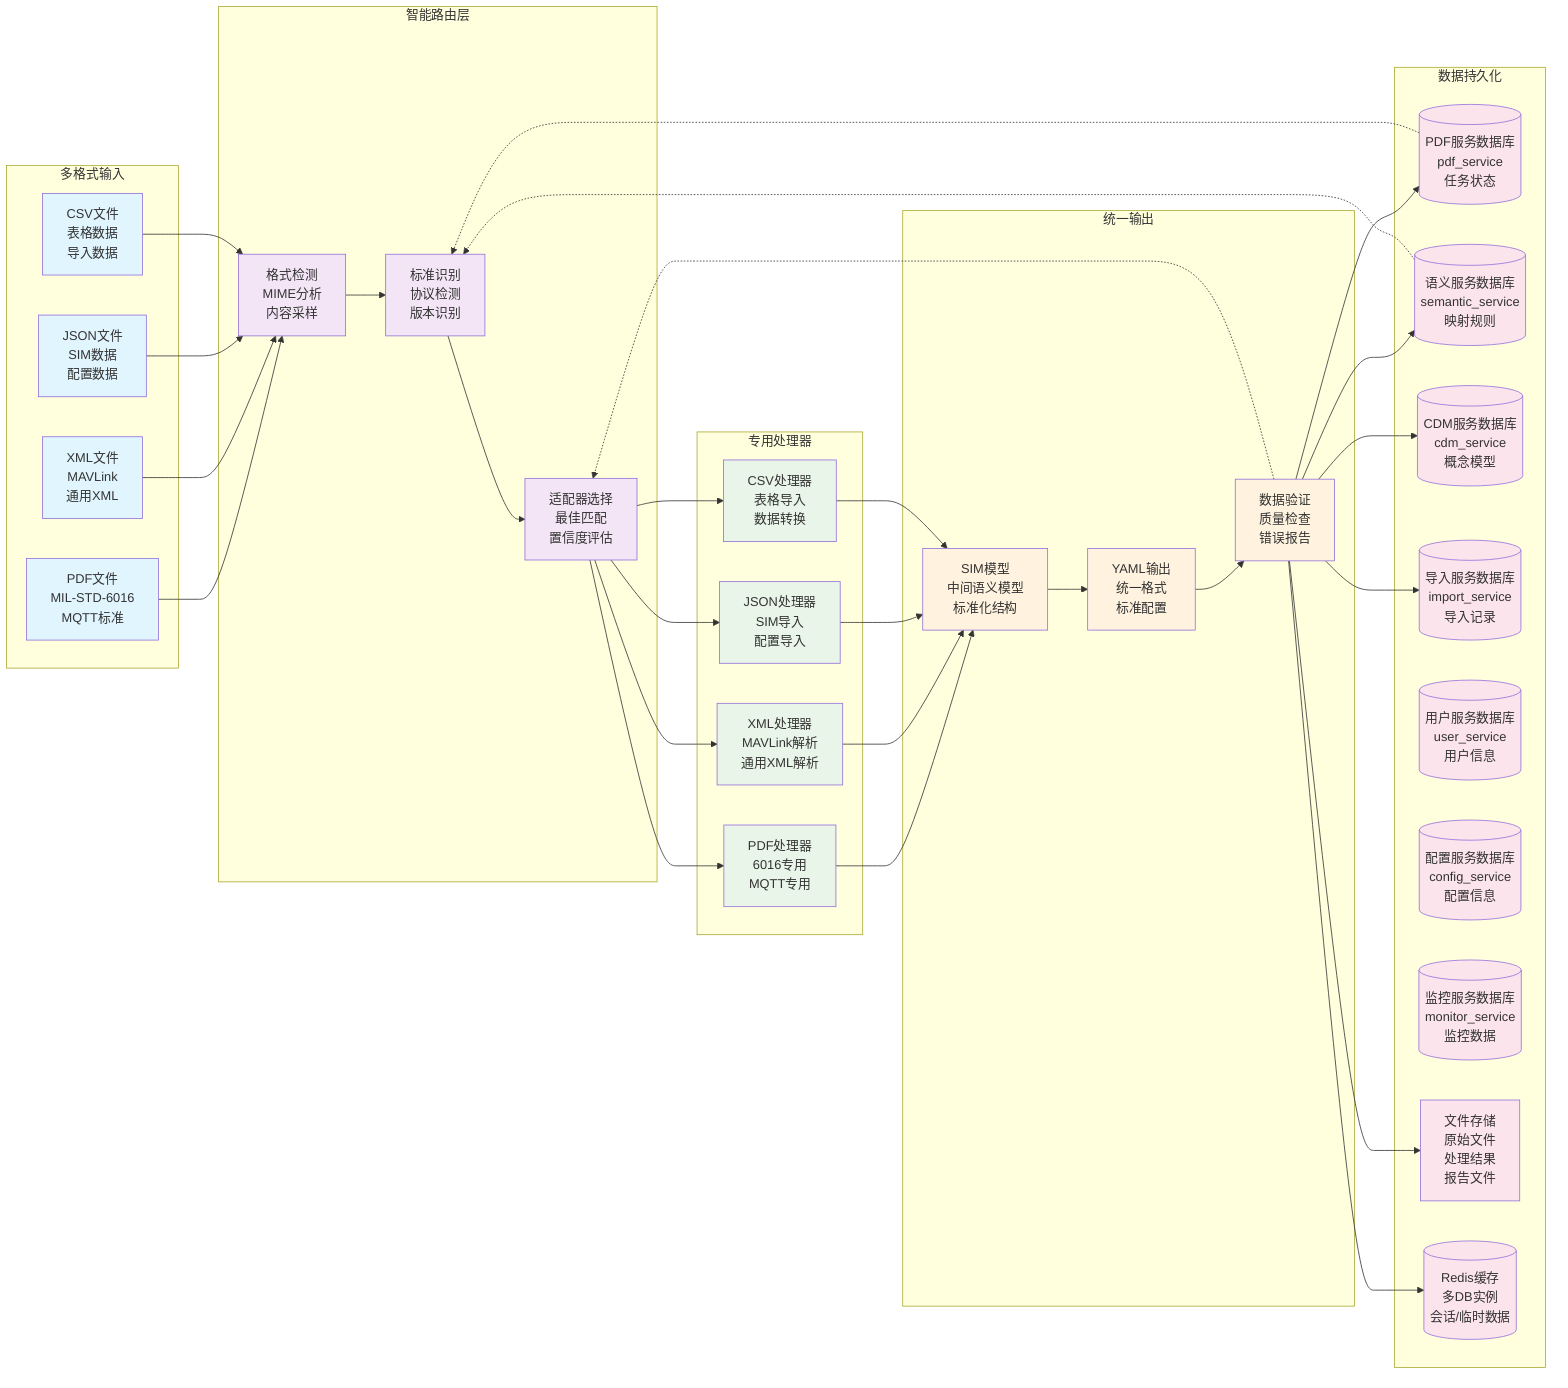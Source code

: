 flowchart LR
    %% 数据流架构图
    
    subgraph "多格式输入"
        PDF[PDF文件<br/>MIL-STD-6016<br/>MQTT标准]
        XML[XML文件<br/>MAVLink<br/>通用XML]
        JSON[JSON文件<br/>SIM数据<br/>配置数据]
        CSV[CSV文件<br/>表格数据<br/>导入数据]
    end
    
    subgraph "智能路由层"
        FORMAT_DETECT[格式检测<br/>MIME分析<br/>内容采样]
        STANDARD_DETECT[标准识别<br/>协议检测<br/>版本识别]
        ADAPTER_SELECT[适配器选择<br/>最佳匹配<br/>置信度评估]
    end
    
    subgraph "专用处理器"
        PDF_PROC[PDF处理器<br/>6016专用<br/>MQTT专用]
        XML_PROC[XML处理器<br/>MAVLink解析<br/>通用XML解析]
        JSON_PROC[JSON处理器<br/>SIM导入<br/>配置导入]
        CSV_PROC[CSV处理器<br/>表格导入<br/>数据转换]
    end
    
    subgraph "统一输出"
        SIM_MODEL[SIM模型<br/>中间语义模型<br/>标准化结构]
        YAML_OUT[YAML输出<br/>统一格式<br/>标准配置]
        VALIDATION[数据验证<br/>质量检查<br/>错误报告]
    end
    
    subgraph "数据持久化"
        PDF_DB[(PDF服务数据库<br/>pdf_service<br/>任务状态)]
        SEMANTIC_DB[(语义服务数据库<br/>semantic_service<br/>映射规则)]
        CDM_DB[(CDM服务数据库<br/>cdm_service<br/>概念模型)]
        IMPORT_DB[(导入服务数据库<br/>import_service<br/>导入记录)]
        USER_DB[(用户服务数据库<br/>user_service<br/>用户信息)]
        CONFIG_DB[(配置服务数据库<br/>config_service<br/>配置信息)]
        MONITOR_DB[(监控服务数据库<br/>monitor_service<br/>监控数据)]
        FILE_STORE[文件存储<br/>原始文件<br/>处理结果<br/>报告文件]
        REDIS_CACHE[(Redis缓存<br/>多DB实例<br/>会话/临时数据)]
    end
    
    %% 数据流连接
    PDF --> FORMAT_DETECT
    XML --> FORMAT_DETECT
    JSON --> FORMAT_DETECT
    CSV --> FORMAT_DETECT
    
    FORMAT_DETECT --> STANDARD_DETECT
    STANDARD_DETECT --> ADAPTER_SELECT
    
    ADAPTER_SELECT --> PDF_PROC
    ADAPTER_SELECT --> XML_PROC
    ADAPTER_SELECT --> JSON_PROC
    ADAPTER_SELECT --> CSV_PROC
    
    PDF_PROC --> SIM_MODEL
    XML_PROC --> SIM_MODEL
    JSON_PROC --> SIM_MODEL
    CSV_PROC --> SIM_MODEL
    
    SIM_MODEL --> YAML_OUT
    YAML_OUT --> VALIDATION
    
    VALIDATION --> PDF_DB
    VALIDATION --> SEMANTIC_DB
    VALIDATION --> CDM_DB
    VALIDATION --> IMPORT_DB
    VALIDATION --> FILE_STORE
    VALIDATION --> REDIS_CACHE
    
    %% 反馈循环
    VALIDATION -.-> ADAPTER_SELECT
    PDF_DB -.-> STANDARD_DETECT
    SEMANTIC_DB -.-> STANDARD_DETECT
    
    %% 样式
    classDef input fill:#e1f5fe
    classDef routing fill:#f3e5f5
    classDef processing fill:#e8f5e8
    classDef output fill:#fff3e0
    classDef storage fill:#fce4ec
    
    class PDF,XML,JSON,CSV input
    class FORMAT_DETECT,STANDARD_DETECT,ADAPTER_SELECT routing
    class PDF_PROC,XML_PROC,JSON_PROC,CSV_PROC processing
    class SIM_MODEL,YAML_OUT,VALIDATION output
    class PDF_DB,SEMANTIC_DB,CDM_DB,IMPORT_DB,USER_DB,CONFIG_DB,MONITOR_DB,FILE_STORE,REDIS_CACHE storage